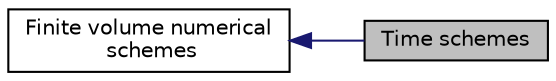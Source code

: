 digraph "Time schemes"
{
  bgcolor="transparent";
  edge [fontname="Helvetica",fontsize="10",labelfontname="Helvetica",labelfontsize="10"];
  node [fontname="Helvetica",fontsize="10",shape=record];
  rankdir=LR;
  Node0 [label="Time schemes",height=0.2,width=0.4,color="black", fillcolor="grey75", style="filled" fontcolor="black"];
  Node1 [label="Finite volume numerical\l schemes",height=0.2,width=0.4,color="black",URL="$group__grpFvSchemes.html"];
  Node1->Node0 [shape=plaintext, color="midnightblue", dir="back", style="solid"];
}
